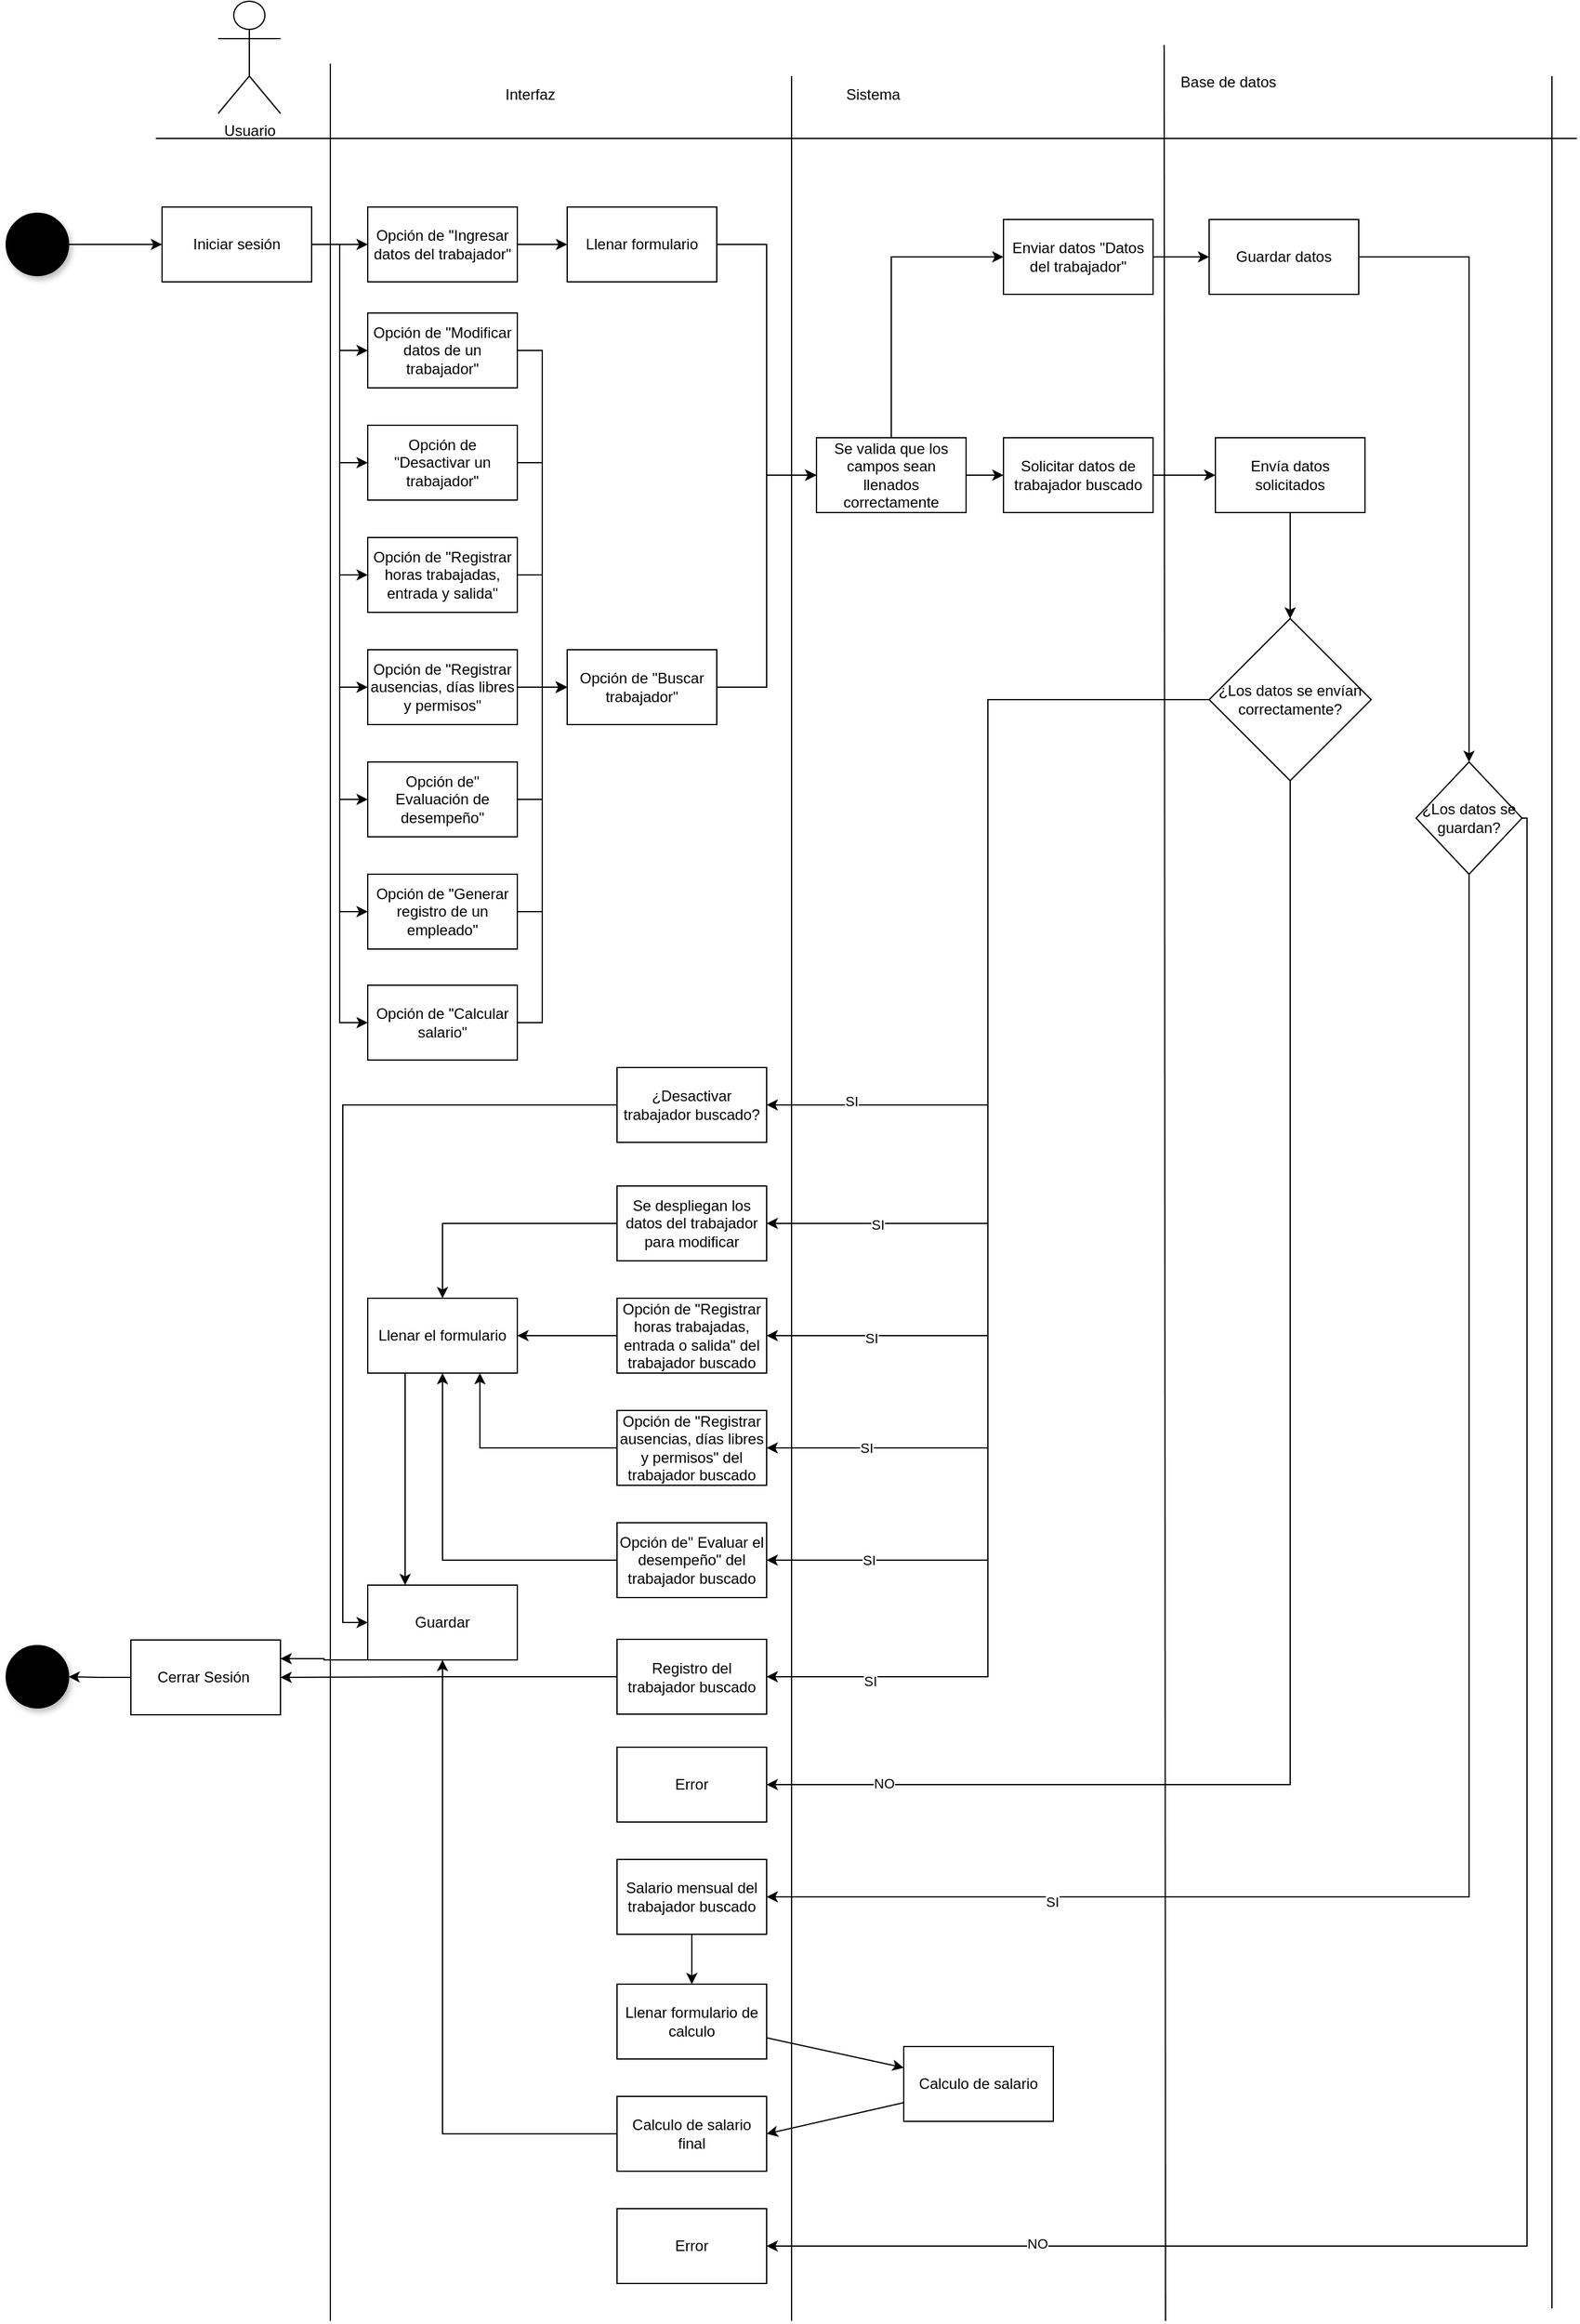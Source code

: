 <mxfile version="24.7.17">
  <diagram name="Página-1" id="fyo0r02MKrc9aQDD_FKP">
    <mxGraphModel grid="1" page="1" gridSize="10" guides="1" tooltips="1" connect="1" arrows="1" fold="1" pageScale="1" pageWidth="827" pageHeight="1169" math="0" shadow="0">
      <root>
        <mxCell id="0" />
        <mxCell id="1" parent="0" />
        <mxCell id="nVTlnKo6TMAFPRb4esHr-1" value="" style="endArrow=none;html=1;rounded=0;" edge="1" parent="1">
          <mxGeometry width="50" height="50" relative="1" as="geometry">
            <mxPoint x="350" y="490" as="sourcePoint" />
            <mxPoint x="1490" y="490" as="targetPoint" />
          </mxGeometry>
        </mxCell>
        <mxCell id="nVTlnKo6TMAFPRb4esHr-2" value="" style="endArrow=none;html=1;rounded=0;" edge="1" parent="1">
          <mxGeometry width="50" height="50" relative="1" as="geometry">
            <mxPoint x="490" y="430" as="sourcePoint" />
            <mxPoint x="490" y="2240" as="targetPoint" />
          </mxGeometry>
        </mxCell>
        <mxCell id="nVTlnKo6TMAFPRb4esHr-3" value="" style="endArrow=none;html=1;rounded=0;" edge="1" parent="1">
          <mxGeometry width="50" height="50" relative="1" as="geometry">
            <mxPoint x="860" y="440" as="sourcePoint" />
            <mxPoint x="860" y="2240" as="targetPoint" />
          </mxGeometry>
        </mxCell>
        <mxCell id="nVTlnKo6TMAFPRb4esHr-4" value="" style="endArrow=none;html=1;rounded=0;" edge="1" parent="1">
          <mxGeometry width="50" height="50" relative="1" as="geometry">
            <mxPoint x="1158.89" y="415" as="sourcePoint" />
            <mxPoint x="1160" y="2240" as="targetPoint" />
          </mxGeometry>
        </mxCell>
        <mxCell id="nVTlnKo6TMAFPRb4esHr-5" value="" style="endArrow=none;html=1;rounded=0;" edge="1" parent="1">
          <mxGeometry width="50" height="50" relative="1" as="geometry">
            <mxPoint x="1470" y="440" as="sourcePoint" />
            <mxPoint x="1470" y="2230" as="targetPoint" />
          </mxGeometry>
        </mxCell>
        <mxCell id="nVTlnKo6TMAFPRb4esHr-6" value="Usuario" style="shape=umlActor;verticalLabelPosition=bottom;verticalAlign=top;html=1;outlineConnect=0;" vertex="1" parent="1">
          <mxGeometry x="400" y="380" width="50" height="90" as="geometry" />
        </mxCell>
        <mxCell id="nVTlnKo6TMAFPRb4esHr-7" value="Interfaz" style="text;html=1;align=center;verticalAlign=middle;resizable=0;points=[];autosize=1;strokeColor=none;fillColor=none;" vertex="1" parent="1">
          <mxGeometry x="620" y="440" width="60" height="30" as="geometry" />
        </mxCell>
        <mxCell id="nVTlnKo6TMAFPRb4esHr-8" value="Sistema" style="text;html=1;align=center;verticalAlign=middle;resizable=0;points=[];autosize=1;strokeColor=none;fillColor=none;" vertex="1" parent="1">
          <mxGeometry x="890" y="440" width="70" height="30" as="geometry" />
        </mxCell>
        <mxCell id="nVTlnKo6TMAFPRb4esHr-9" value="Base de datos" style="text;html=1;align=center;verticalAlign=middle;resizable=0;points=[];autosize=1;strokeColor=none;fillColor=none;" vertex="1" parent="1">
          <mxGeometry x="1160" y="430" width="100" height="30" as="geometry" />
        </mxCell>
        <mxCell id="nVTlnKo6TMAFPRb4esHr-10" value="" style="points=[[0.145,0.145,0],[0.5,0,0],[0.855,0.145,0],[1,0.5,0],[0.855,0.855,0],[0.5,1,0],[0.145,0.855,0],[0,0.5,0]];shape=mxgraph.bpmn.event;html=1;verticalLabelPosition=bottom;labelBackgroundColor=#ffffff;verticalAlign=top;align=center;perimeter=ellipsePerimeter;outlineConnect=0;aspect=fixed;outline=standard;symbol=general;shadow=1;strokeColor=default;fontFamily=Helvetica;fontSize=12;fontColor=default;fillColor=#000000;" vertex="1" parent="1">
          <mxGeometry x="230" y="1698.5" width="50" height="50" as="geometry" />
        </mxCell>
        <mxCell id="nVTlnKo6TMAFPRb4esHr-11" value="" style="edgeStyle=orthogonalEdgeStyle;rounded=0;orthogonalLoop=1;jettySize=auto;html=1;" edge="1" parent="1" source="nVTlnKo6TMAFPRb4esHr-15" target="nVTlnKo6TMAFPRb4esHr-17">
          <mxGeometry relative="1" as="geometry" />
        </mxCell>
        <mxCell id="nVTlnKo6TMAFPRb4esHr-12" style="edgeStyle=orthogonalEdgeStyle;rounded=0;orthogonalLoop=1;jettySize=auto;html=1;exitX=1;exitY=0.5;exitDx=0;exitDy=0;entryX=0;entryY=0.5;entryDx=0;entryDy=0;" edge="1" parent="1" source="nVTlnKo6TMAFPRb4esHr-15" target="nVTlnKo6TMAFPRb4esHr-38">
          <mxGeometry relative="1" as="geometry" />
        </mxCell>
        <mxCell id="nVTlnKo6TMAFPRb4esHr-13" style="edgeStyle=orthogonalEdgeStyle;rounded=0;orthogonalLoop=1;jettySize=auto;html=1;exitX=1;exitY=0.5;exitDx=0;exitDy=0;entryX=0;entryY=0.5;entryDx=0;entryDy=0;" edge="1" parent="1" source="nVTlnKo6TMAFPRb4esHr-15" target="nVTlnKo6TMAFPRb4esHr-40">
          <mxGeometry relative="1" as="geometry" />
        </mxCell>
        <mxCell id="nVTlnKo6TMAFPRb4esHr-14" style="edgeStyle=orthogonalEdgeStyle;rounded=0;orthogonalLoop=1;jettySize=auto;html=1;exitX=1;exitY=0.5;exitDx=0;exitDy=0;entryX=0;entryY=0.5;entryDx=0;entryDy=0;" edge="1" parent="1" source="nVTlnKo6TMAFPRb4esHr-15" target="nVTlnKo6TMAFPRb4esHr-36">
          <mxGeometry relative="1" as="geometry" />
        </mxCell>
        <mxCell id="nVTlnKo6TMAFPRb4esHr-77" style="edgeStyle=orthogonalEdgeStyle;rounded=0;orthogonalLoop=1;jettySize=auto;html=1;exitX=1;exitY=0.5;exitDx=0;exitDy=0;entryX=0;entryY=0.5;entryDx=0;entryDy=0;" edge="1" parent="1" source="nVTlnKo6TMAFPRb4esHr-15" target="nVTlnKo6TMAFPRb4esHr-73">
          <mxGeometry relative="1" as="geometry" />
        </mxCell>
        <mxCell id="nVTlnKo6TMAFPRb4esHr-78" style="edgeStyle=orthogonalEdgeStyle;rounded=0;orthogonalLoop=1;jettySize=auto;html=1;exitX=1;exitY=0.5;exitDx=0;exitDy=0;entryX=0;entryY=0.5;entryDx=0;entryDy=0;" edge="1" parent="1" source="nVTlnKo6TMAFPRb4esHr-15" target="nVTlnKo6TMAFPRb4esHr-74">
          <mxGeometry relative="1" as="geometry" />
        </mxCell>
        <mxCell id="nVTlnKo6TMAFPRb4esHr-79" style="edgeStyle=orthogonalEdgeStyle;rounded=0;orthogonalLoop=1;jettySize=auto;html=1;exitX=1;exitY=0.5;exitDx=0;exitDy=0;entryX=0;entryY=0.5;entryDx=0;entryDy=0;" edge="1" parent="1" source="nVTlnKo6TMAFPRb4esHr-15" target="nVTlnKo6TMAFPRb4esHr-75">
          <mxGeometry relative="1" as="geometry" />
        </mxCell>
        <mxCell id="nVTlnKo6TMAFPRb4esHr-80" style="edgeStyle=orthogonalEdgeStyle;rounded=0;orthogonalLoop=1;jettySize=auto;html=1;exitX=1;exitY=0.5;exitDx=0;exitDy=0;entryX=0;entryY=0.5;entryDx=0;entryDy=0;" edge="1" parent="1" source="nVTlnKo6TMAFPRb4esHr-15" target="nVTlnKo6TMAFPRb4esHr-76">
          <mxGeometry relative="1" as="geometry" />
        </mxCell>
        <mxCell id="nVTlnKo6TMAFPRb4esHr-15" value="Iniciar sesión" style="rounded=0;whiteSpace=wrap;html=1;" vertex="1" parent="1">
          <mxGeometry x="355" y="545" width="120" height="60" as="geometry" />
        </mxCell>
        <mxCell id="nVTlnKo6TMAFPRb4esHr-16" style="edgeStyle=orthogonalEdgeStyle;rounded=0;orthogonalLoop=1;jettySize=auto;html=1;exitX=1;exitY=0.5;exitDx=0;exitDy=0;entryX=0;entryY=0.5;entryDx=0;entryDy=0;" edge="1" parent="1" source="nVTlnKo6TMAFPRb4esHr-17" target="nVTlnKo6TMAFPRb4esHr-42">
          <mxGeometry relative="1" as="geometry" />
        </mxCell>
        <mxCell id="nVTlnKo6TMAFPRb4esHr-17" value="Opción de &quot;Ingresar datos del trabajador&quot;" style="rounded=0;whiteSpace=wrap;html=1;" vertex="1" parent="1">
          <mxGeometry x="520" y="545" width="120" height="60" as="geometry" />
        </mxCell>
        <mxCell id="nVTlnKo6TMAFPRb4esHr-18" style="edgeStyle=orthogonalEdgeStyle;rounded=0;orthogonalLoop=1;jettySize=auto;html=1;exitX=1;exitY=0.5;exitDx=0;exitDy=0;exitPerimeter=0;entryX=0;entryY=0.5;entryDx=0;entryDy=0;" edge="1" parent="1" source="nVTlnKo6TMAFPRb4esHr-19" target="nVTlnKo6TMAFPRb4esHr-15">
          <mxGeometry relative="1" as="geometry" />
        </mxCell>
        <mxCell id="nVTlnKo6TMAFPRb4esHr-19" value="" style="points=[[0.145,0.145,0],[0.5,0,0],[0.855,0.145,0],[1,0.5,0],[0.855,0.855,0],[0.5,1,0],[0.145,0.855,0],[0,0.5,0]];shape=mxgraph.bpmn.event;html=1;verticalLabelPosition=bottom;labelBackgroundColor=#ffffff;verticalAlign=top;align=center;perimeter=ellipsePerimeter;outlineConnect=0;aspect=fixed;outline=standard;symbol=general;shadow=1;strokeColor=default;fontFamily=Helvetica;fontSize=12;fontColor=default;fillColor=#000000;" vertex="1" parent="1">
          <mxGeometry x="230" y="550" width="50" height="50" as="geometry" />
        </mxCell>
        <mxCell id="nVTlnKo6TMAFPRb4esHr-20" style="edgeStyle=orthogonalEdgeStyle;rounded=0;orthogonalLoop=1;jettySize=auto;html=1;exitX=1;exitY=0.5;exitDx=0;exitDy=0;entryX=0.5;entryY=0;entryDx=0;entryDy=0;" edge="1" parent="1" source="nVTlnKo6TMAFPRb4esHr-21" target="nVTlnKo6TMAFPRb4esHr-34">
          <mxGeometry relative="1" as="geometry" />
        </mxCell>
        <mxCell id="nVTlnKo6TMAFPRb4esHr-21" value="Guardar datos" style="rounded=0;whiteSpace=wrap;html=1;" vertex="1" parent="1">
          <mxGeometry x="1195" y="555" width="120" height="60" as="geometry" />
        </mxCell>
        <mxCell id="nVTlnKo6TMAFPRb4esHr-23" style="edgeStyle=orthogonalEdgeStyle;rounded=0;orthogonalLoop=1;jettySize=auto;html=1;exitX=1;exitY=0.5;exitDx=0;exitDy=0;entryX=0;entryY=0.5;entryDx=0;entryDy=0;" edge="1" parent="1" source="nVTlnKo6TMAFPRb4esHr-25" target="nVTlnKo6TMAFPRb4esHr-46">
          <mxGeometry relative="1" as="geometry" />
        </mxCell>
        <mxCell id="nVTlnKo6TMAFPRb4esHr-91" style="edgeStyle=orthogonalEdgeStyle;rounded=0;orthogonalLoop=1;jettySize=auto;html=1;exitX=0.5;exitY=0;exitDx=0;exitDy=0;entryX=0;entryY=0.5;entryDx=0;entryDy=0;" edge="1" parent="1" source="nVTlnKo6TMAFPRb4esHr-25" target="nVTlnKo6TMAFPRb4esHr-44">
          <mxGeometry relative="1" as="geometry" />
        </mxCell>
        <mxCell id="nVTlnKo6TMAFPRb4esHr-25" value="Se valida que los campos sean llenados correctamente" style="rounded=0;whiteSpace=wrap;html=1;" vertex="1" parent="1">
          <mxGeometry x="880" y="730" width="120" height="60" as="geometry" />
        </mxCell>
        <mxCell id="nVTlnKo6TMAFPRb4esHr-26" style="edgeStyle=orthogonalEdgeStyle;rounded=0;orthogonalLoop=1;jettySize=auto;html=1;exitX=0.5;exitY=1;exitDx=0;exitDy=0;entryX=0.5;entryY=0;entryDx=0;entryDy=0;" edge="1" parent="1" source="nVTlnKo6TMAFPRb4esHr-27" target="nVTlnKo6TMAFPRb4esHr-57">
          <mxGeometry relative="1" as="geometry" />
        </mxCell>
        <mxCell id="nVTlnKo6TMAFPRb4esHr-27" value="Envía datos solicitados" style="rounded=0;whiteSpace=wrap;html=1;" vertex="1" parent="1">
          <mxGeometry x="1200" y="730" width="120" height="60" as="geometry" />
        </mxCell>
        <mxCell id="nVTlnKo6TMAFPRb4esHr-107" style="edgeStyle=orthogonalEdgeStyle;rounded=0;orthogonalLoop=1;jettySize=auto;html=1;exitX=0.5;exitY=1;exitDx=0;exitDy=0;entryX=1;entryY=0.5;entryDx=0;entryDy=0;" edge="1" parent="1" source="nVTlnKo6TMAFPRb4esHr-34" target="nVTlnKo6TMAFPRb4esHr-98">
          <mxGeometry relative="1" as="geometry" />
        </mxCell>
        <mxCell id="nVTlnKo6TMAFPRb4esHr-108" value="SI" style="edgeLabel;html=1;align=center;verticalAlign=middle;resizable=0;points=[];" connectable="0" vertex="1" parent="nVTlnKo6TMAFPRb4esHr-107">
          <mxGeometry x="0.668" y="4" relative="1" as="geometry">
            <mxPoint x="-1" as="offset" />
          </mxGeometry>
        </mxCell>
        <mxCell id="nVTlnKo6TMAFPRb4esHr-114" style="edgeStyle=orthogonalEdgeStyle;rounded=0;orthogonalLoop=1;jettySize=auto;html=1;exitX=1;exitY=0.5;exitDx=0;exitDy=0;entryX=1;entryY=0.5;entryDx=0;entryDy=0;" edge="1" parent="1" source="nVTlnKo6TMAFPRb4esHr-34" target="nVTlnKo6TMAFPRb4esHr-99">
          <mxGeometry relative="1" as="geometry">
            <Array as="points">
              <mxPoint x="1450" y="1035" />
              <mxPoint x="1450" y="2180" />
            </Array>
          </mxGeometry>
        </mxCell>
        <mxCell id="nVTlnKo6TMAFPRb4esHr-115" value="NO" style="edgeLabel;html=1;align=center;verticalAlign=middle;resizable=0;points=[];" connectable="0" vertex="1" parent="nVTlnKo6TMAFPRb4esHr-114">
          <mxGeometry x="0.754" y="-2" relative="1" as="geometry">
            <mxPoint as="offset" />
          </mxGeometry>
        </mxCell>
        <mxCell id="nVTlnKo6TMAFPRb4esHr-34" value="¿Los datos se guardan?" style="rhombus;whiteSpace=wrap;html=1;" vertex="1" parent="1">
          <mxGeometry x="1361" y="990" width="85" height="90" as="geometry" />
        </mxCell>
        <mxCell id="nVTlnKo6TMAFPRb4esHr-85" style="edgeStyle=orthogonalEdgeStyle;rounded=0;orthogonalLoop=1;jettySize=auto;html=1;exitX=1;exitY=0.5;exitDx=0;exitDy=0;entryX=0;entryY=0.5;entryDx=0;entryDy=0;" edge="1" parent="1" source="nVTlnKo6TMAFPRb4esHr-36" target="nVTlnKo6TMAFPRb4esHr-81">
          <mxGeometry relative="1" as="geometry" />
        </mxCell>
        <mxCell id="nVTlnKo6TMAFPRb4esHr-36" value="Opción de &quot;Registrar horas trabajadas, entrada y salida&quot;" style="rounded=0;whiteSpace=wrap;html=1;" vertex="1" parent="1">
          <mxGeometry x="520" y="810" width="120" height="60" as="geometry" />
        </mxCell>
        <mxCell id="nVTlnKo6TMAFPRb4esHr-82" style="edgeStyle=orthogonalEdgeStyle;rounded=0;orthogonalLoop=1;jettySize=auto;html=1;exitX=1;exitY=0.5;exitDx=0;exitDy=0;entryX=0;entryY=0.5;entryDx=0;entryDy=0;" edge="1" parent="1" source="nVTlnKo6TMAFPRb4esHr-38" target="nVTlnKo6TMAFPRb4esHr-81">
          <mxGeometry relative="1" as="geometry" />
        </mxCell>
        <mxCell id="nVTlnKo6TMAFPRb4esHr-38" value="Opción de &quot;Modificar datos de un trabajador&quot;" style="rounded=0;whiteSpace=wrap;html=1;" vertex="1" parent="1">
          <mxGeometry x="520" y="630" width="120" height="60" as="geometry" />
        </mxCell>
        <mxCell id="nVTlnKo6TMAFPRb4esHr-84" style="edgeStyle=orthogonalEdgeStyle;rounded=0;orthogonalLoop=1;jettySize=auto;html=1;exitX=1;exitY=0.5;exitDx=0;exitDy=0;entryX=0;entryY=0.5;entryDx=0;entryDy=0;" edge="1" parent="1" source="nVTlnKo6TMAFPRb4esHr-40" target="nVTlnKo6TMAFPRb4esHr-81">
          <mxGeometry relative="1" as="geometry" />
        </mxCell>
        <mxCell id="nVTlnKo6TMAFPRb4esHr-40" value="Opción de &quot;Desactivar un trabajador&quot;" style="rounded=0;whiteSpace=wrap;html=1;" vertex="1" parent="1">
          <mxGeometry x="520" y="720" width="120" height="60" as="geometry" />
        </mxCell>
        <mxCell id="nVTlnKo6TMAFPRb4esHr-41" style="edgeStyle=orthogonalEdgeStyle;rounded=0;orthogonalLoop=1;jettySize=auto;html=1;exitX=1;exitY=0.5;exitDx=0;exitDy=0;entryX=0;entryY=0.5;entryDx=0;entryDy=0;" edge="1" parent="1" source="nVTlnKo6TMAFPRb4esHr-42" target="nVTlnKo6TMAFPRb4esHr-25">
          <mxGeometry relative="1" as="geometry" />
        </mxCell>
        <mxCell id="nVTlnKo6TMAFPRb4esHr-42" value="Llenar formulario" style="rounded=0;whiteSpace=wrap;html=1;" vertex="1" parent="1">
          <mxGeometry x="680" y="545" width="120" height="60" as="geometry" />
        </mxCell>
        <mxCell id="nVTlnKo6TMAFPRb4esHr-43" style="edgeStyle=orthogonalEdgeStyle;rounded=0;orthogonalLoop=1;jettySize=auto;html=1;exitX=1;exitY=0.5;exitDx=0;exitDy=0;entryX=0;entryY=0.5;entryDx=0;entryDy=0;" edge="1" parent="1" source="nVTlnKo6TMAFPRb4esHr-44" target="nVTlnKo6TMAFPRb4esHr-21">
          <mxGeometry relative="1" as="geometry" />
        </mxCell>
        <mxCell id="nVTlnKo6TMAFPRb4esHr-44" value="Enviar datos &quot;Datos del trabajador&quot;" style="rounded=0;whiteSpace=wrap;html=1;" vertex="1" parent="1">
          <mxGeometry x="1030" y="555" width="120" height="60" as="geometry" />
        </mxCell>
        <mxCell id="nVTlnKo6TMAFPRb4esHr-45" style="edgeStyle=orthogonalEdgeStyle;rounded=0;orthogonalLoop=1;jettySize=auto;html=1;exitX=1;exitY=0.5;exitDx=0;exitDy=0;entryX=0;entryY=0.5;entryDx=0;entryDy=0;" edge="1" parent="1" source="nVTlnKo6TMAFPRb4esHr-46" target="nVTlnKo6TMAFPRb4esHr-27">
          <mxGeometry relative="1" as="geometry" />
        </mxCell>
        <mxCell id="nVTlnKo6TMAFPRb4esHr-46" value="Solicitar datos de trabajador buscado" style="rounded=0;whiteSpace=wrap;html=1;" vertex="1" parent="1">
          <mxGeometry x="1030" y="730" width="120" height="60" as="geometry" />
        </mxCell>
        <mxCell id="nVTlnKo6TMAFPRb4esHr-53" style="edgeStyle=orthogonalEdgeStyle;rounded=0;orthogonalLoop=1;jettySize=auto;html=1;exitX=0;exitY=0.5;exitDx=0;exitDy=0;entryX=1;entryY=0.5;entryDx=0;entryDy=0;" edge="1" parent="1" source="nVTlnKo6TMAFPRb4esHr-57" target="nVTlnKo6TMAFPRb4esHr-61">
          <mxGeometry relative="1" as="geometry" />
        </mxCell>
        <mxCell id="nVTlnKo6TMAFPRb4esHr-116" value="SI" style="edgeLabel;html=1;align=center;verticalAlign=middle;resizable=0;points=[];" connectable="0" vertex="1" parent="nVTlnKo6TMAFPRb4esHr-53">
          <mxGeometry x="0.771" y="1" relative="1" as="geometry">
            <mxPoint as="offset" />
          </mxGeometry>
        </mxCell>
        <mxCell id="nVTlnKo6TMAFPRb4esHr-94" style="edgeStyle=orthogonalEdgeStyle;rounded=0;orthogonalLoop=1;jettySize=auto;html=1;exitX=0;exitY=0.5;exitDx=0;exitDy=0;entryX=1;entryY=0.5;entryDx=0;entryDy=0;" edge="1" parent="1" source="nVTlnKo6TMAFPRb4esHr-57" target="nVTlnKo6TMAFPRb4esHr-63">
          <mxGeometry relative="1" as="geometry" />
        </mxCell>
        <mxCell id="nVTlnKo6TMAFPRb4esHr-117" value="SI" style="edgeLabel;html=1;align=center;verticalAlign=middle;resizable=0;points=[];" connectable="0" vertex="1" parent="nVTlnKo6TMAFPRb4esHr-94">
          <mxGeometry x="0.8" y="-3" relative="1" as="geometry">
            <mxPoint as="offset" />
          </mxGeometry>
        </mxCell>
        <mxCell id="nVTlnKo6TMAFPRb4esHr-109" style="edgeStyle=orthogonalEdgeStyle;rounded=0;orthogonalLoop=1;jettySize=auto;html=1;exitX=0;exitY=0.5;exitDx=0;exitDy=0;entryX=1;entryY=0.5;entryDx=0;entryDy=0;" edge="1" parent="1" source="nVTlnKo6TMAFPRb4esHr-57" target="nVTlnKo6TMAFPRb4esHr-72">
          <mxGeometry relative="1" as="geometry" />
        </mxCell>
        <mxCell id="nVTlnKo6TMAFPRb4esHr-118" value="SI" style="edgeLabel;html=1;align=center;verticalAlign=middle;resizable=0;points=[];" connectable="0" vertex="1" parent="nVTlnKo6TMAFPRb4esHr-109">
          <mxGeometry x="0.808" y="2" relative="1" as="geometry">
            <mxPoint x="1" as="offset" />
          </mxGeometry>
        </mxCell>
        <mxCell id="nVTlnKo6TMAFPRb4esHr-110" style="edgeStyle=orthogonalEdgeStyle;rounded=0;orthogonalLoop=1;jettySize=auto;html=1;exitX=0;exitY=0.5;exitDx=0;exitDy=0;entryX=1;entryY=0.5;entryDx=0;entryDy=0;" edge="1" parent="1" source="nVTlnKo6TMAFPRb4esHr-57" target="nVTlnKo6TMAFPRb4esHr-59">
          <mxGeometry relative="1" as="geometry" />
        </mxCell>
        <mxCell id="nVTlnKo6TMAFPRb4esHr-119" value="SI" style="edgeLabel;html=1;align=center;verticalAlign=middle;resizable=0;points=[];" connectable="0" vertex="1" parent="nVTlnKo6TMAFPRb4esHr-110">
          <mxGeometry x="0.832" relative="1" as="geometry">
            <mxPoint as="offset" />
          </mxGeometry>
        </mxCell>
        <mxCell id="nVTlnKo6TMAFPRb4esHr-111" style="edgeStyle=orthogonalEdgeStyle;rounded=0;orthogonalLoop=1;jettySize=auto;html=1;exitX=0;exitY=0.5;exitDx=0;exitDy=0;entryX=1;entryY=0.5;entryDx=0;entryDy=0;" edge="1" parent="1" source="nVTlnKo6TMAFPRb4esHr-57" target="nVTlnKo6TMAFPRb4esHr-69">
          <mxGeometry relative="1" as="geometry" />
        </mxCell>
        <mxCell id="nVTlnKo6TMAFPRb4esHr-120" value="SI" style="edgeLabel;html=1;align=center;verticalAlign=middle;resizable=0;points=[];" connectable="0" vertex="1" parent="nVTlnKo6TMAFPRb4esHr-111">
          <mxGeometry x="0.846" relative="1" as="geometry">
            <mxPoint x="1" as="offset" />
          </mxGeometry>
        </mxCell>
        <mxCell id="nVTlnKo6TMAFPRb4esHr-112" style="edgeStyle=orthogonalEdgeStyle;rounded=0;orthogonalLoop=1;jettySize=auto;html=1;exitX=0;exitY=0.5;exitDx=0;exitDy=0;entryX=1;entryY=0.5;entryDx=0;entryDy=0;" edge="1" parent="1" source="nVTlnKo6TMAFPRb4esHr-57" target="nVTlnKo6TMAFPRb4esHr-65">
          <mxGeometry relative="1" as="geometry" />
        </mxCell>
        <mxCell id="nVTlnKo6TMAFPRb4esHr-121" value="SI" style="edgeLabel;html=1;align=center;verticalAlign=middle;resizable=0;points=[];" connectable="0" vertex="1" parent="nVTlnKo6TMAFPRb4esHr-112">
          <mxGeometry x="0.857" y="3" relative="1" as="geometry">
            <mxPoint x="1" as="offset" />
          </mxGeometry>
        </mxCell>
        <mxCell id="nVTlnKo6TMAFPRb4esHr-113" style="edgeStyle=orthogonalEdgeStyle;rounded=0;orthogonalLoop=1;jettySize=auto;html=1;exitX=0.5;exitY=1;exitDx=0;exitDy=0;entryX=1;entryY=0.5;entryDx=0;entryDy=0;" edge="1" parent="1" source="nVTlnKo6TMAFPRb4esHr-57" target="nVTlnKo6TMAFPRb4esHr-97">
          <mxGeometry relative="1" as="geometry" />
        </mxCell>
        <mxCell id="nVTlnKo6TMAFPRb4esHr-122" value="NO" style="edgeLabel;html=1;align=center;verticalAlign=middle;resizable=0;points=[];" connectable="0" vertex="1" parent="nVTlnKo6TMAFPRb4esHr-113">
          <mxGeometry x="0.849" y="-1" relative="1" as="geometry">
            <mxPoint x="1" as="offset" />
          </mxGeometry>
        </mxCell>
        <mxCell id="nVTlnKo6TMAFPRb4esHr-57" value="¿Los datos se envían correctamente?" style="rhombus;whiteSpace=wrap;html=1;" vertex="1" parent="1">
          <mxGeometry x="1195" y="875" width="130" height="130" as="geometry" />
        </mxCell>
        <mxCell id="nVTlnKo6TMAFPRb4esHr-125" style="edgeStyle=orthogonalEdgeStyle;rounded=0;orthogonalLoop=1;jettySize=auto;html=1;exitX=0;exitY=0.5;exitDx=0;exitDy=0;entryX=0.75;entryY=1;entryDx=0;entryDy=0;" edge="1" parent="1" source="nVTlnKo6TMAFPRb4esHr-59" target="nVTlnKo6TMAFPRb4esHr-100">
          <mxGeometry relative="1" as="geometry" />
        </mxCell>
        <mxCell id="nVTlnKo6TMAFPRb4esHr-59" value="Opción de &quot;Registrar ausencias, días libres y permisos&quot; del trabajador buscado" style="rounded=0;whiteSpace=wrap;html=1;" vertex="1" parent="1">
          <mxGeometry x="720" y="1510" width="120" height="60" as="geometry" />
        </mxCell>
        <mxCell id="nVTlnKo6TMAFPRb4esHr-123" style="edgeStyle=orthogonalEdgeStyle;rounded=0;orthogonalLoop=1;jettySize=auto;html=1;exitX=0;exitY=0.5;exitDx=0;exitDy=0;entryX=0.5;entryY=0;entryDx=0;entryDy=0;" edge="1" parent="1" source="nVTlnKo6TMAFPRb4esHr-61" target="nVTlnKo6TMAFPRb4esHr-100">
          <mxGeometry relative="1" as="geometry" />
        </mxCell>
        <mxCell id="nVTlnKo6TMAFPRb4esHr-61" value="Se despliegan los datos del trabajador para modificar" style="rounded=0;whiteSpace=wrap;html=1;" vertex="1" parent="1">
          <mxGeometry x="720" y="1330" width="120" height="60" as="geometry" />
        </mxCell>
        <mxCell id="nVTlnKo6TMAFPRb4esHr-129" style="edgeStyle=orthogonalEdgeStyle;rounded=0;orthogonalLoop=1;jettySize=auto;html=1;exitX=0;exitY=0.5;exitDx=0;exitDy=0;entryX=0;entryY=0.5;entryDx=0;entryDy=0;" edge="1" parent="1" source="nVTlnKo6TMAFPRb4esHr-63" target="nVTlnKo6TMAFPRb4esHr-127">
          <mxGeometry relative="1" as="geometry" />
        </mxCell>
        <mxCell id="nVTlnKo6TMAFPRb4esHr-63" value="¿Desactivar trabajador buscado?" style="rounded=0;whiteSpace=wrap;html=1;" vertex="1" parent="1">
          <mxGeometry x="720" y="1235" width="120" height="60" as="geometry" />
        </mxCell>
        <mxCell id="nVTlnKo6TMAFPRb4esHr-64" style="edgeStyle=orthogonalEdgeStyle;rounded=0;orthogonalLoop=1;jettySize=auto;html=1;exitX=0;exitY=0.5;exitDx=0;exitDy=0;entryX=1;entryY=0.5;entryDx=0;entryDy=0;" edge="1" parent="1" source="nVTlnKo6TMAFPRb4esHr-65" target="nVTlnKo6TMAFPRb4esHr-66">
          <mxGeometry relative="1" as="geometry" />
        </mxCell>
        <mxCell id="nVTlnKo6TMAFPRb4esHr-65" value="Registro del trabajador buscado" style="rounded=0;whiteSpace=wrap;html=1;" vertex="1" parent="1">
          <mxGeometry x="720" y="1693.5" width="120" height="60" as="geometry" />
        </mxCell>
        <mxCell id="nVTlnKo6TMAFPRb4esHr-66" value="Cerrar Sesión&amp;nbsp;" style="rounded=0;whiteSpace=wrap;html=1;" vertex="1" parent="1">
          <mxGeometry x="330" y="1694" width="120" height="60" as="geometry" />
        </mxCell>
        <mxCell id="nVTlnKo6TMAFPRb4esHr-67" style="edgeStyle=orthogonalEdgeStyle;rounded=0;orthogonalLoop=1;jettySize=auto;html=1;exitX=0;exitY=0.5;exitDx=0;exitDy=0;entryX=1;entryY=0.5;entryDx=0;entryDy=0;entryPerimeter=0;" edge="1" parent="1" source="nVTlnKo6TMAFPRb4esHr-66" target="nVTlnKo6TMAFPRb4esHr-10">
          <mxGeometry relative="1" as="geometry" />
        </mxCell>
        <mxCell id="nVTlnKo6TMAFPRb4esHr-126" style="edgeStyle=orthogonalEdgeStyle;rounded=0;orthogonalLoop=1;jettySize=auto;html=1;exitX=0;exitY=0.5;exitDx=0;exitDy=0;entryX=0.5;entryY=1;entryDx=0;entryDy=0;" edge="1" parent="1" source="nVTlnKo6TMAFPRb4esHr-69" target="nVTlnKo6TMAFPRb4esHr-100">
          <mxGeometry relative="1" as="geometry" />
        </mxCell>
        <mxCell id="nVTlnKo6TMAFPRb4esHr-69" value="Opción de&quot; Evaluar el desempeño&quot; del trabajador buscado" style="rounded=0;whiteSpace=wrap;html=1;" vertex="1" parent="1">
          <mxGeometry x="720" y="1600" width="120" height="60" as="geometry" />
        </mxCell>
        <mxCell id="nVTlnKo6TMAFPRb4esHr-70" style="edgeStyle=orthogonalEdgeStyle;rounded=0;orthogonalLoop=1;jettySize=auto;html=1;exitX=0.5;exitY=1;exitDx=0;exitDy=0;" edge="1" parent="1" source="nVTlnKo6TMAFPRb4esHr-34" target="nVTlnKo6TMAFPRb4esHr-34">
          <mxGeometry relative="1" as="geometry" />
        </mxCell>
        <mxCell id="nVTlnKo6TMAFPRb4esHr-124" style="edgeStyle=orthogonalEdgeStyle;rounded=0;orthogonalLoop=1;jettySize=auto;html=1;exitX=0;exitY=0.5;exitDx=0;exitDy=0;entryX=1;entryY=0.5;entryDx=0;entryDy=0;" edge="1" parent="1" source="nVTlnKo6TMAFPRb4esHr-72" target="nVTlnKo6TMAFPRb4esHr-100">
          <mxGeometry relative="1" as="geometry" />
        </mxCell>
        <mxCell id="nVTlnKo6TMAFPRb4esHr-72" value="Opción de &quot;Registrar horas trabajadas, entrada o salida&quot; del trabajador buscado" style="rounded=0;whiteSpace=wrap;html=1;" vertex="1" parent="1">
          <mxGeometry x="720" y="1420" width="120" height="60" as="geometry" />
        </mxCell>
        <mxCell id="nVTlnKo6TMAFPRb4esHr-86" style="edgeStyle=orthogonalEdgeStyle;rounded=0;orthogonalLoop=1;jettySize=auto;html=1;exitX=1;exitY=0.5;exitDx=0;exitDy=0;entryX=0;entryY=0.5;entryDx=0;entryDy=0;" edge="1" parent="1" source="nVTlnKo6TMAFPRb4esHr-73" target="nVTlnKo6TMAFPRb4esHr-81">
          <mxGeometry relative="1" as="geometry" />
        </mxCell>
        <mxCell id="nVTlnKo6TMAFPRb4esHr-73" value="Opción de &quot;Registrar ausencias, días libres y permisos&quot;" style="rounded=0;whiteSpace=wrap;html=1;" vertex="1" parent="1">
          <mxGeometry x="520" y="900" width="120" height="60" as="geometry" />
        </mxCell>
        <mxCell id="nVTlnKo6TMAFPRb4esHr-87" style="edgeStyle=orthogonalEdgeStyle;rounded=0;orthogonalLoop=1;jettySize=auto;html=1;exitX=1;exitY=0.5;exitDx=0;exitDy=0;entryX=0;entryY=0.5;entryDx=0;entryDy=0;" edge="1" parent="1" source="nVTlnKo6TMAFPRb4esHr-74" target="nVTlnKo6TMAFPRb4esHr-81">
          <mxGeometry relative="1" as="geometry" />
        </mxCell>
        <mxCell id="nVTlnKo6TMAFPRb4esHr-74" value="Opción de&quot; Evaluación de desempeño&quot;" style="rounded=0;whiteSpace=wrap;html=1;" vertex="1" parent="1">
          <mxGeometry x="520" y="990" width="120" height="60" as="geometry" />
        </mxCell>
        <mxCell id="nVTlnKo6TMAFPRb4esHr-88" style="edgeStyle=orthogonalEdgeStyle;rounded=0;orthogonalLoop=1;jettySize=auto;html=1;exitX=1;exitY=0.5;exitDx=0;exitDy=0;entryX=0;entryY=0.5;entryDx=0;entryDy=0;" edge="1" parent="1" source="nVTlnKo6TMAFPRb4esHr-75" target="nVTlnKo6TMAFPRb4esHr-81">
          <mxGeometry relative="1" as="geometry" />
        </mxCell>
        <mxCell id="nVTlnKo6TMAFPRb4esHr-75" value="Opción de &quot;Generar registro de un empleado&quot;" style="rounded=0;whiteSpace=wrap;html=1;" vertex="1" parent="1">
          <mxGeometry x="520" y="1080" width="120" height="60" as="geometry" />
        </mxCell>
        <mxCell id="nVTlnKo6TMAFPRb4esHr-89" style="edgeStyle=orthogonalEdgeStyle;rounded=0;orthogonalLoop=1;jettySize=auto;html=1;exitX=1;exitY=0.5;exitDx=0;exitDy=0;entryX=0;entryY=0.5;entryDx=0;entryDy=0;" edge="1" parent="1" source="nVTlnKo6TMAFPRb4esHr-76" target="nVTlnKo6TMAFPRb4esHr-81">
          <mxGeometry relative="1" as="geometry" />
        </mxCell>
        <mxCell id="nVTlnKo6TMAFPRb4esHr-76" value="Opción de &quot;Calcular salario&quot;" style="rounded=0;whiteSpace=wrap;html=1;" vertex="1" parent="1">
          <mxGeometry x="520" y="1169" width="120" height="60" as="geometry" />
        </mxCell>
        <mxCell id="nVTlnKo6TMAFPRb4esHr-90" style="edgeStyle=orthogonalEdgeStyle;rounded=0;orthogonalLoop=1;jettySize=auto;html=1;exitX=1;exitY=0.5;exitDx=0;exitDy=0;entryX=0;entryY=0.5;entryDx=0;entryDy=0;" edge="1" parent="1" source="nVTlnKo6TMAFPRb4esHr-81" target="nVTlnKo6TMAFPRb4esHr-25">
          <mxGeometry relative="1" as="geometry" />
        </mxCell>
        <mxCell id="nVTlnKo6TMAFPRb4esHr-81" value="Opción de &quot;Buscar trabajador&quot;" style="rounded=0;whiteSpace=wrap;html=1;" vertex="1" parent="1">
          <mxGeometry x="680" y="900" width="120" height="60" as="geometry" />
        </mxCell>
        <mxCell id="nVTlnKo6TMAFPRb4esHr-97" value="Error" style="rounded=0;whiteSpace=wrap;html=1;" vertex="1" parent="1">
          <mxGeometry x="720" y="1780" width="120" height="60" as="geometry" />
        </mxCell>
        <mxCell id="nVTlnKo6TMAFPRb4esHr-104" value="" style="edgeStyle=orthogonalEdgeStyle;rounded=0;orthogonalLoop=1;jettySize=auto;html=1;" edge="1" parent="1" source="nVTlnKo6TMAFPRb4esHr-98" target="nVTlnKo6TMAFPRb4esHr-101">
          <mxGeometry relative="1" as="geometry" />
        </mxCell>
        <mxCell id="nVTlnKo6TMAFPRb4esHr-98" value="Salario mensual del trabajador buscado" style="rounded=0;whiteSpace=wrap;html=1;" vertex="1" parent="1">
          <mxGeometry x="720" y="1870" width="120" height="60" as="geometry" />
        </mxCell>
        <mxCell id="nVTlnKo6TMAFPRb4esHr-99" value="Error" style="rounded=0;whiteSpace=wrap;html=1;" vertex="1" parent="1">
          <mxGeometry x="720" y="2150" width="120" height="60" as="geometry" />
        </mxCell>
        <mxCell id="nVTlnKo6TMAFPRb4esHr-130" style="edgeStyle=orthogonalEdgeStyle;rounded=0;orthogonalLoop=1;jettySize=auto;html=1;exitX=0.25;exitY=1;exitDx=0;exitDy=0;entryX=0.25;entryY=0;entryDx=0;entryDy=0;" edge="1" parent="1" source="nVTlnKo6TMAFPRb4esHr-100" target="nVTlnKo6TMAFPRb4esHr-127">
          <mxGeometry relative="1" as="geometry" />
        </mxCell>
        <mxCell id="nVTlnKo6TMAFPRb4esHr-100" value="Llenar el formulario" style="rounded=0;whiteSpace=wrap;html=1;" vertex="1" parent="1">
          <mxGeometry x="520" y="1420" width="120" height="60" as="geometry" />
        </mxCell>
        <mxCell id="nVTlnKo6TMAFPRb4esHr-105" value="" style="rounded=0;orthogonalLoop=1;jettySize=auto;html=1;" edge="1" parent="1" source="nVTlnKo6TMAFPRb4esHr-101" target="nVTlnKo6TMAFPRb4esHr-102">
          <mxGeometry relative="1" as="geometry" />
        </mxCell>
        <mxCell id="nVTlnKo6TMAFPRb4esHr-101" value="Llenar formulario de calculo" style="rounded=0;whiteSpace=wrap;html=1;" vertex="1" parent="1">
          <mxGeometry x="720" y="1970" width="120" height="60" as="geometry" />
        </mxCell>
        <mxCell id="nVTlnKo6TMAFPRb4esHr-106" style="rounded=0;orthogonalLoop=1;jettySize=auto;html=1;exitX=0;exitY=0.75;exitDx=0;exitDy=0;entryX=1;entryY=0.5;entryDx=0;entryDy=0;" edge="1" parent="1" source="nVTlnKo6TMAFPRb4esHr-102" target="nVTlnKo6TMAFPRb4esHr-103">
          <mxGeometry relative="1" as="geometry" />
        </mxCell>
        <mxCell id="nVTlnKo6TMAFPRb4esHr-102" value="Calculo de salario" style="rounded=0;whiteSpace=wrap;html=1;" vertex="1" parent="1">
          <mxGeometry x="950" y="2020" width="120" height="60" as="geometry" />
        </mxCell>
        <mxCell id="nVTlnKo6TMAFPRb4esHr-133" style="edgeStyle=orthogonalEdgeStyle;rounded=0;orthogonalLoop=1;jettySize=auto;html=1;exitX=0;exitY=0.5;exitDx=0;exitDy=0;" edge="1" parent="1" source="nVTlnKo6TMAFPRb4esHr-103" target="nVTlnKo6TMAFPRb4esHr-127">
          <mxGeometry relative="1" as="geometry" />
        </mxCell>
        <mxCell id="nVTlnKo6TMAFPRb4esHr-103" value="Calculo de salario final" style="rounded=0;whiteSpace=wrap;html=1;" vertex="1" parent="1">
          <mxGeometry x="720" y="2060" width="120" height="60" as="geometry" />
        </mxCell>
        <mxCell id="nVTlnKo6TMAFPRb4esHr-132" style="edgeStyle=orthogonalEdgeStyle;rounded=0;orthogonalLoop=1;jettySize=auto;html=1;exitX=0;exitY=1;exitDx=0;exitDy=0;entryX=1;entryY=0.25;entryDx=0;entryDy=0;" edge="1" parent="1" source="nVTlnKo6TMAFPRb4esHr-127" target="nVTlnKo6TMAFPRb4esHr-66">
          <mxGeometry relative="1" as="geometry">
            <Array as="points">
              <mxPoint x="485" y="1709" />
            </Array>
          </mxGeometry>
        </mxCell>
        <mxCell id="nVTlnKo6TMAFPRb4esHr-127" value="Guardar" style="rounded=0;whiteSpace=wrap;html=1;" vertex="1" parent="1">
          <mxGeometry x="520" y="1650" width="120" height="60" as="geometry" />
        </mxCell>
      </root>
    </mxGraphModel>
  </diagram>
</mxfile>
